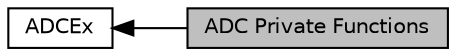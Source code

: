 digraph "ADC Private Functions"
{
  edge [fontname="Helvetica",fontsize="10",labelfontname="Helvetica",labelfontsize="10"];
  node [fontname="Helvetica",fontsize="10",shape=box];
  rankdir=LR;
  Node1 [label="ADC Private Functions",height=0.2,width=0.4,color="black", fillcolor="grey75", style="filled", fontcolor="black",tooltip=" "];
  Node2 [label="ADCEx",height=0.2,width=0.4,color="black", fillcolor="white", style="filled",URL="$group___a_d_c_ex.html",tooltip="ADC Extended driver modules."];
  Node2->Node1 [shape=plaintext, dir="back", style="solid"];
}
